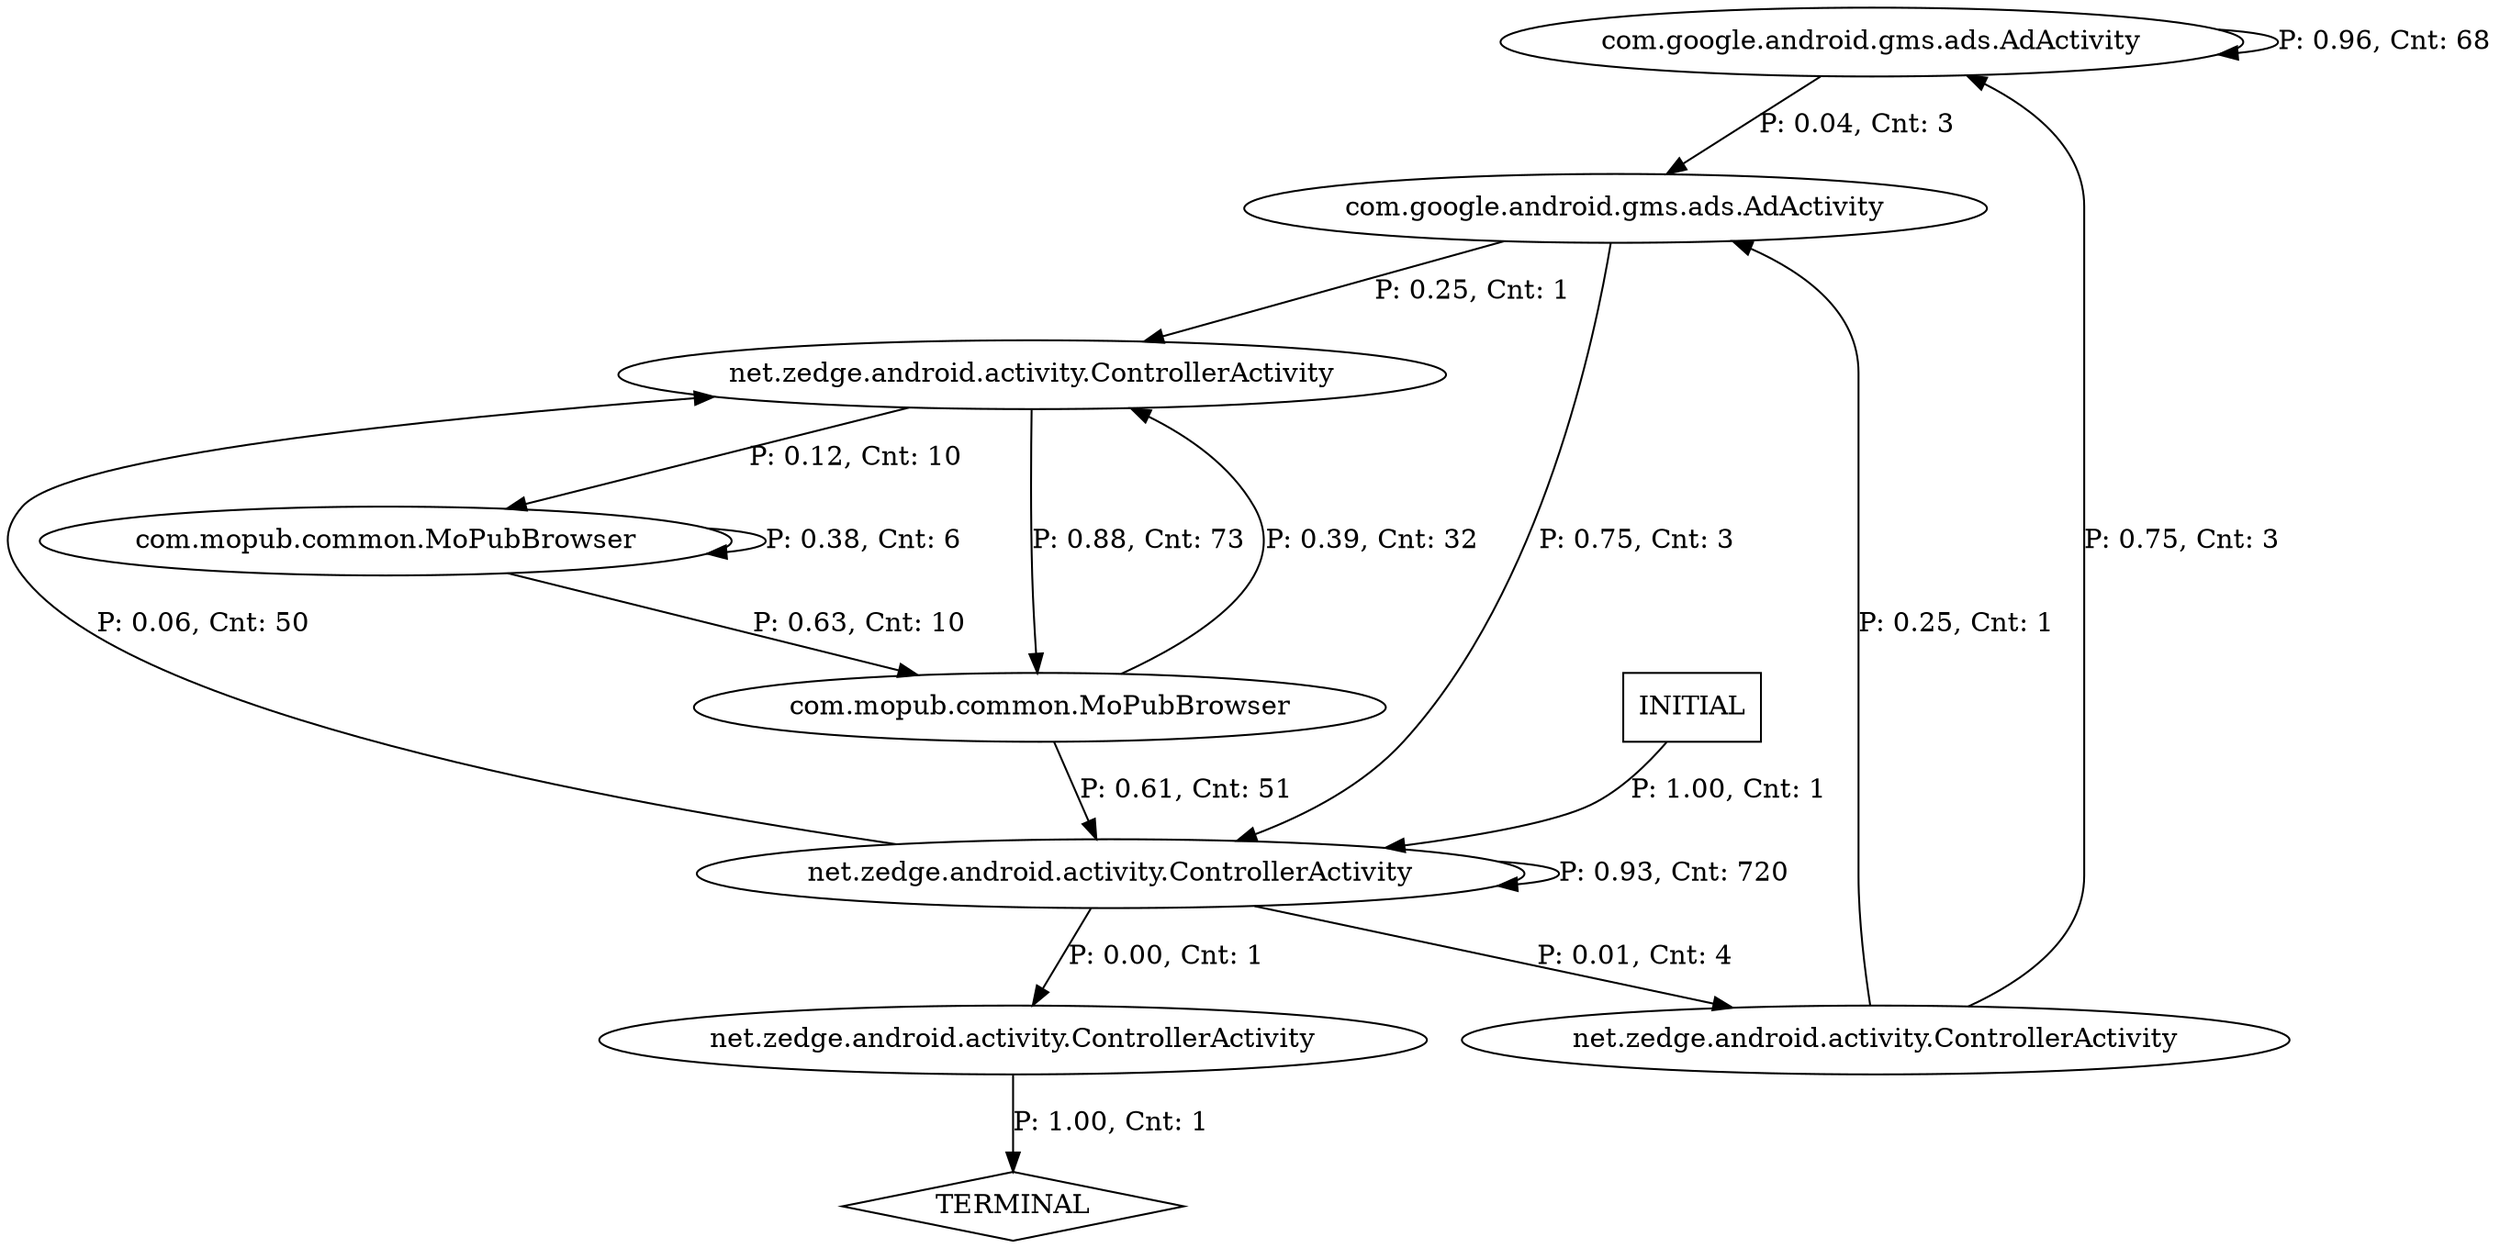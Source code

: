 digraph G {
  0 [label="com.google.android.gms.ads.AdActivity"];
  1 [label="com.google.android.gms.ads.AdActivity"];
  2 [label="com.mopub.common.MoPubBrowser"];
  3 [label="com.mopub.common.MoPubBrowser"];
  4 [label="net.zedge.android.activity.ControllerActivity"];
  5 [label="net.zedge.android.activity.ControllerActivity"];
  6 [label="net.zedge.android.activity.ControllerActivity"];
  7 [label="net.zedge.android.activity.ControllerActivity"];
  8 [label="TERMINAL",shape=diamond];
  9 [label="INITIAL",shape=box];
0->1 [label="P: 0.04, Cnt: 3"];
0->0 [label="P: 0.96, Cnt: 68"];
1->6 [label="P: 0.25, Cnt: 1"];
1->7 [label="P: 0.75, Cnt: 3"];
2->2 [label="P: 0.38, Cnt: 6"];
2->3 [label="P: 0.63, Cnt: 10"];
3->6 [label="P: 0.39, Cnt: 32"];
3->7 [label="P: 0.61, Cnt: 51"];
4->8 [label="P: 1.00, Cnt: 1"];
5->1 [label="P: 0.25, Cnt: 1"];
5->0 [label="P: 0.75, Cnt: 3"];
6->2 [label="P: 0.12, Cnt: 10"];
6->3 [label="P: 0.88, Cnt: 73"];
7->4 [label="P: 0.00, Cnt: 1"];
7->5 [label="P: 0.01, Cnt: 4"];
7->6 [label="P: 0.06, Cnt: 50"];
7->7 [label="P: 0.93, Cnt: 720"];
9->7 [label="P: 1.00, Cnt: 1"];
}
